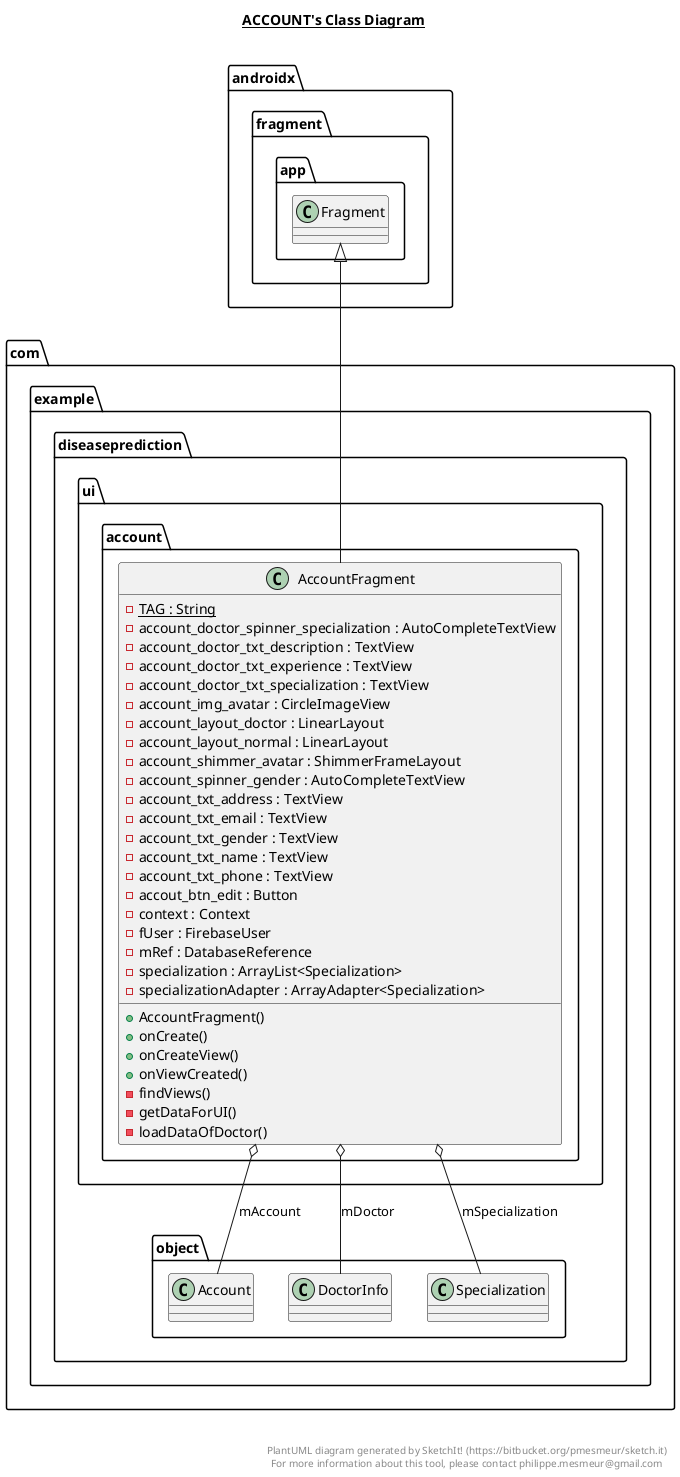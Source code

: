 @startuml

title __ACCOUNT's Class Diagram__\n

  namespace com.example.diseaseprediction {
    namespace ui.account {
      class com.example.diseaseprediction.ui.account.AccountFragment {
          {static} - TAG : String
          - account_doctor_spinner_specialization : AutoCompleteTextView
          - account_doctor_txt_description : TextView
          - account_doctor_txt_experience : TextView
          - account_doctor_txt_specialization : TextView
          - account_img_avatar : CircleImageView
          - account_layout_doctor : LinearLayout
          - account_layout_normal : LinearLayout
          - account_shimmer_avatar : ShimmerFrameLayout
          - account_spinner_gender : AutoCompleteTextView
          - account_txt_address : TextView
          - account_txt_email : TextView
          - account_txt_gender : TextView
          - account_txt_name : TextView
          - account_txt_phone : TextView
          - accout_btn_edit : Button
          - context : Context
          - fUser : FirebaseUser
          - mRef : DatabaseReference
          - specialization : ArrayList<Specialization>
          - specializationAdapter : ArrayAdapter<Specialization>
          + AccountFragment()
          + onCreate()
          + onCreateView()
          + onViewCreated()
          - findViews()
          - getDataForUI()
          - loadDataOfDoctor()
      }
    }
  }
  

  com.example.diseaseprediction.ui.account.AccountFragment -up-|> androidx.fragment.app.Fragment
  com.example.diseaseprediction.ui.account.AccountFragment o-- com.example.diseaseprediction.object.Account : mAccount
  com.example.diseaseprediction.ui.account.AccountFragment o-- com.example.diseaseprediction.object.DoctorInfo : mDoctor
  com.example.diseaseprediction.ui.account.AccountFragment o-- com.example.diseaseprediction.object.Specialization : mSpecialization


right footer


PlantUML diagram generated by SketchIt! (https://bitbucket.org/pmesmeur/sketch.it)
For more information about this tool, please contact philippe.mesmeur@gmail.com
endfooter

@enduml
